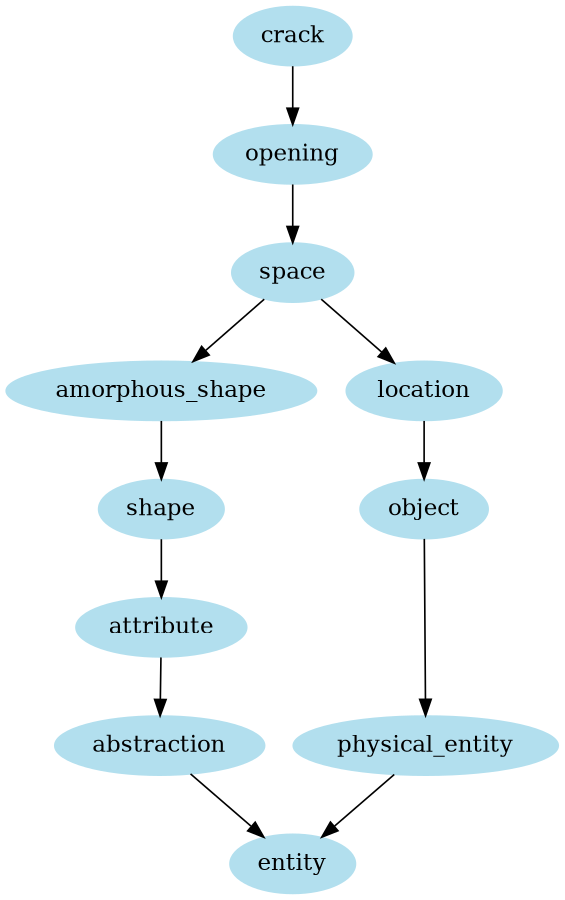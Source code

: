 digraph unix {
	node [color=lightblue2 style=filled]
	size="6,6"
	crack -> opening
	opening -> space
	space -> amorphous_shape
	amorphous_shape -> shape
	shape -> attribute
	attribute -> abstraction
	abstraction -> entity
	space -> location
	location -> object
	object -> physical_entity
	physical_entity -> entity
}
